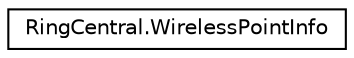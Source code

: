 digraph "Graphical Class Hierarchy"
{
 // LATEX_PDF_SIZE
  edge [fontname="Helvetica",fontsize="10",labelfontname="Helvetica",labelfontsize="10"];
  node [fontname="Helvetica",fontsize="10",shape=record];
  rankdir="LR";
  Node0 [label="RingCentral.WirelessPointInfo",height=0.2,width=0.4,color="black", fillcolor="white", style="filled",URL="$classRingCentral_1_1WirelessPointInfo.html",tooltip=" "];
}

